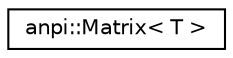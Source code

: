digraph "Representación gráfica de la clase"
{
  edge [fontname="Helvetica",fontsize="10",labelfontname="Helvetica",labelfontsize="10"];
  node [fontname="Helvetica",fontsize="10",shape=record];
  rankdir="LR";
  Node0 [label="anpi::Matrix\< T \>",height=0.2,width=0.4,color="black", fillcolor="white", style="filled",URL="$de/dee/classanpi_1_1Matrix.html"];
}
